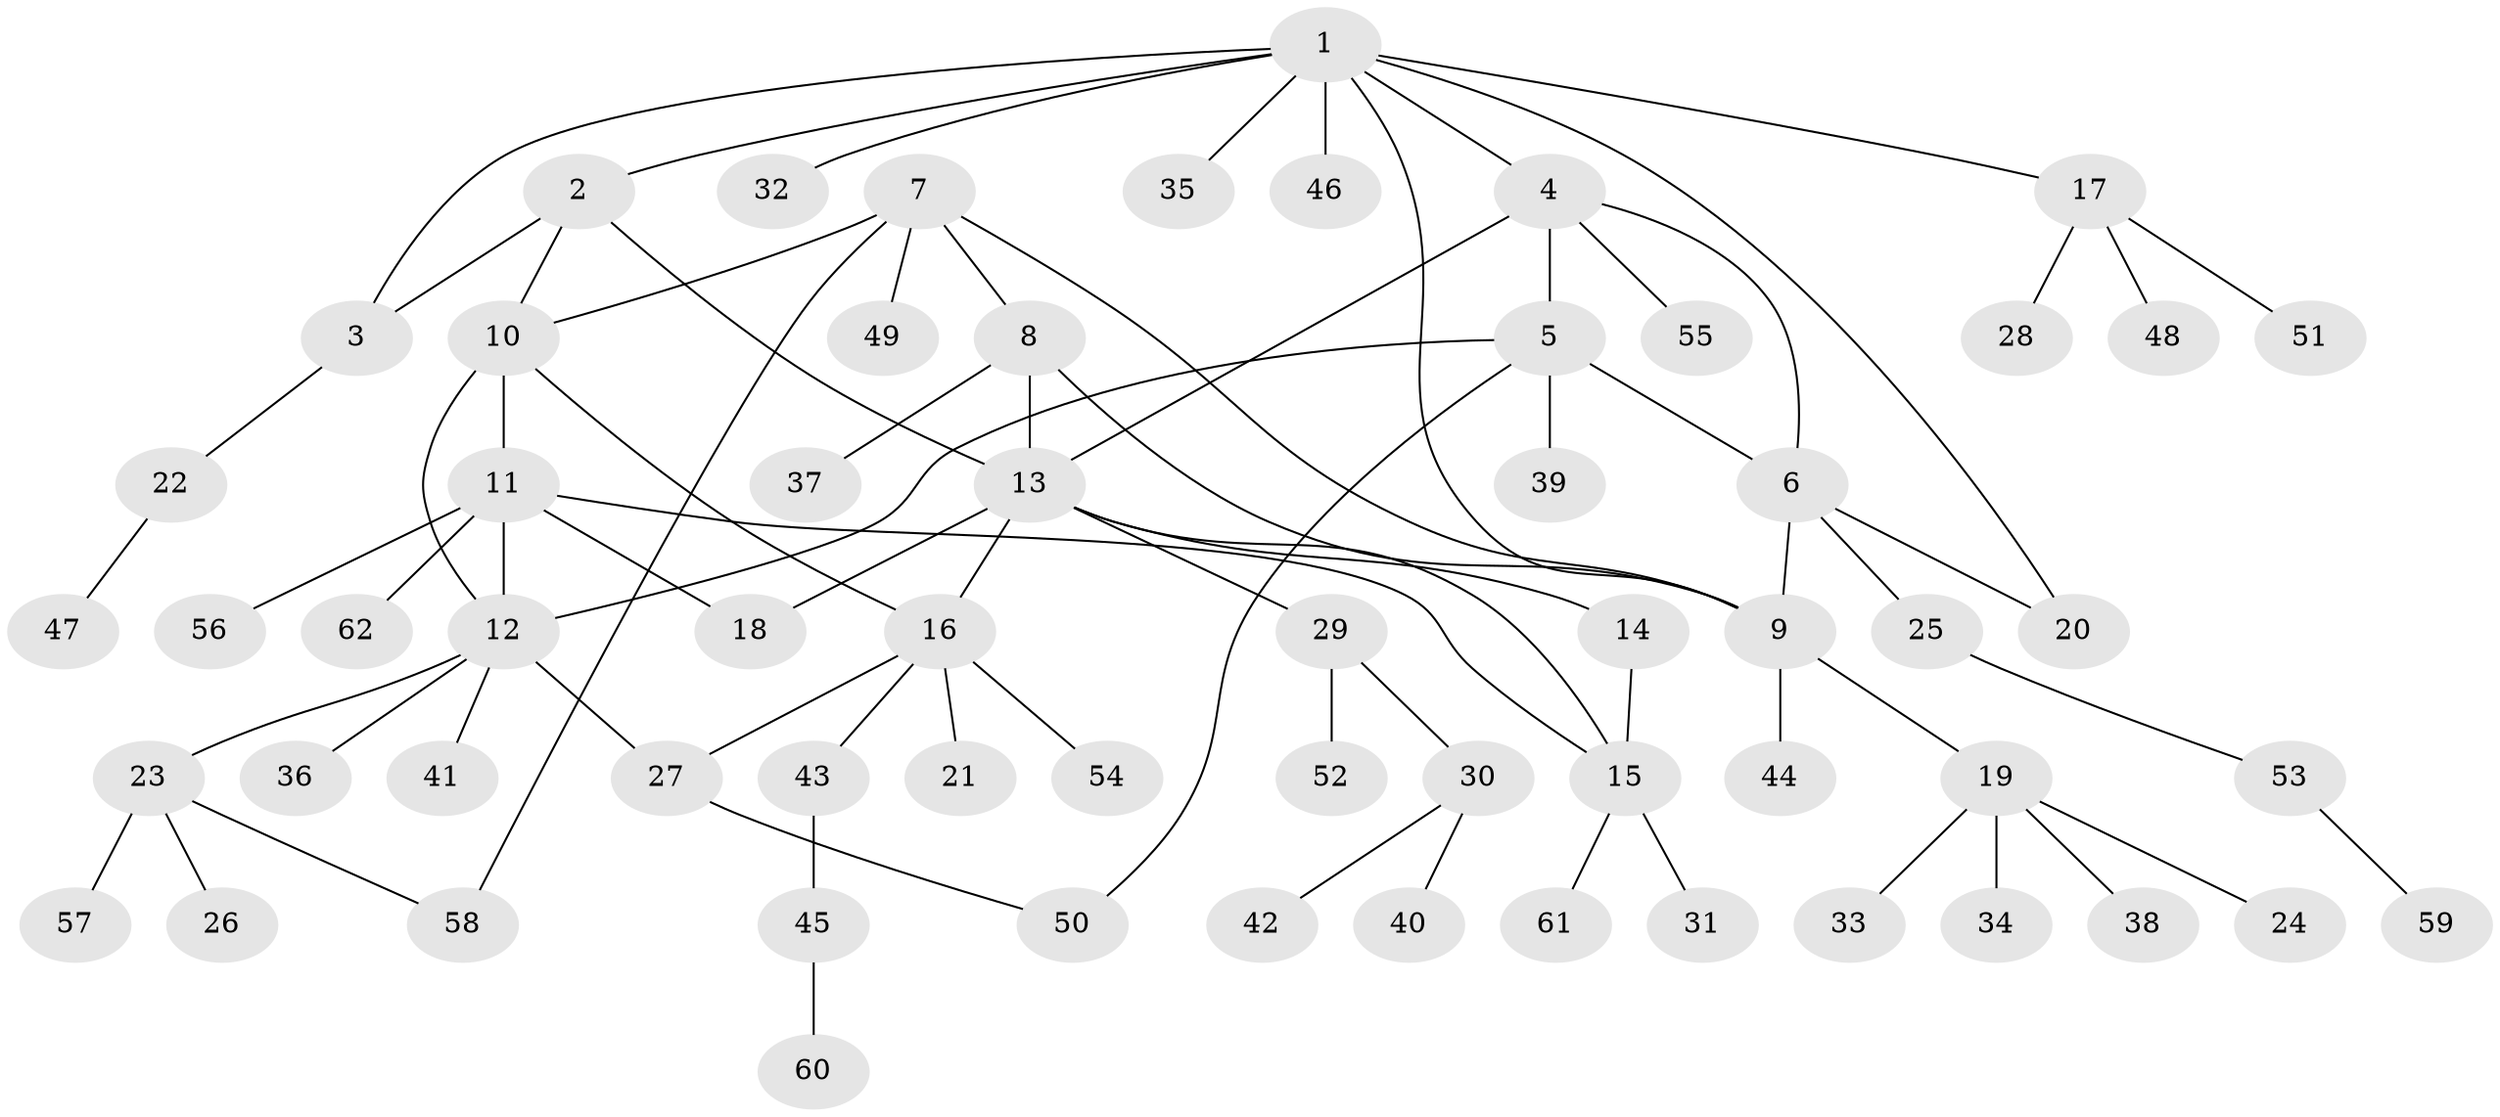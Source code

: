 // Generated by graph-tools (version 1.1) at 2025/26/03/09/25 03:26:44]
// undirected, 62 vertices, 78 edges
graph export_dot {
graph [start="1"]
  node [color=gray90,style=filled];
  1;
  2;
  3;
  4;
  5;
  6;
  7;
  8;
  9;
  10;
  11;
  12;
  13;
  14;
  15;
  16;
  17;
  18;
  19;
  20;
  21;
  22;
  23;
  24;
  25;
  26;
  27;
  28;
  29;
  30;
  31;
  32;
  33;
  34;
  35;
  36;
  37;
  38;
  39;
  40;
  41;
  42;
  43;
  44;
  45;
  46;
  47;
  48;
  49;
  50;
  51;
  52;
  53;
  54;
  55;
  56;
  57;
  58;
  59;
  60;
  61;
  62;
  1 -- 2;
  1 -- 3;
  1 -- 4;
  1 -- 9;
  1 -- 17;
  1 -- 20;
  1 -- 32;
  1 -- 35;
  1 -- 46;
  2 -- 3;
  2 -- 10;
  2 -- 13;
  3 -- 22;
  4 -- 5;
  4 -- 6;
  4 -- 13;
  4 -- 55;
  5 -- 6;
  5 -- 12;
  5 -- 39;
  5 -- 50;
  6 -- 9;
  6 -- 20;
  6 -- 25;
  7 -- 8;
  7 -- 9;
  7 -- 10;
  7 -- 49;
  7 -- 58;
  8 -- 9;
  8 -- 13;
  8 -- 37;
  9 -- 19;
  9 -- 44;
  10 -- 11;
  10 -- 12;
  10 -- 16;
  11 -- 12;
  11 -- 15;
  11 -- 18;
  11 -- 56;
  11 -- 62;
  12 -- 23;
  12 -- 27;
  12 -- 36;
  12 -- 41;
  13 -- 14;
  13 -- 15;
  13 -- 16;
  13 -- 18;
  13 -- 29;
  14 -- 15;
  15 -- 31;
  15 -- 61;
  16 -- 21;
  16 -- 27;
  16 -- 43;
  16 -- 54;
  17 -- 28;
  17 -- 48;
  17 -- 51;
  19 -- 24;
  19 -- 33;
  19 -- 34;
  19 -- 38;
  22 -- 47;
  23 -- 26;
  23 -- 57;
  23 -- 58;
  25 -- 53;
  27 -- 50;
  29 -- 30;
  29 -- 52;
  30 -- 40;
  30 -- 42;
  43 -- 45;
  45 -- 60;
  53 -- 59;
}
